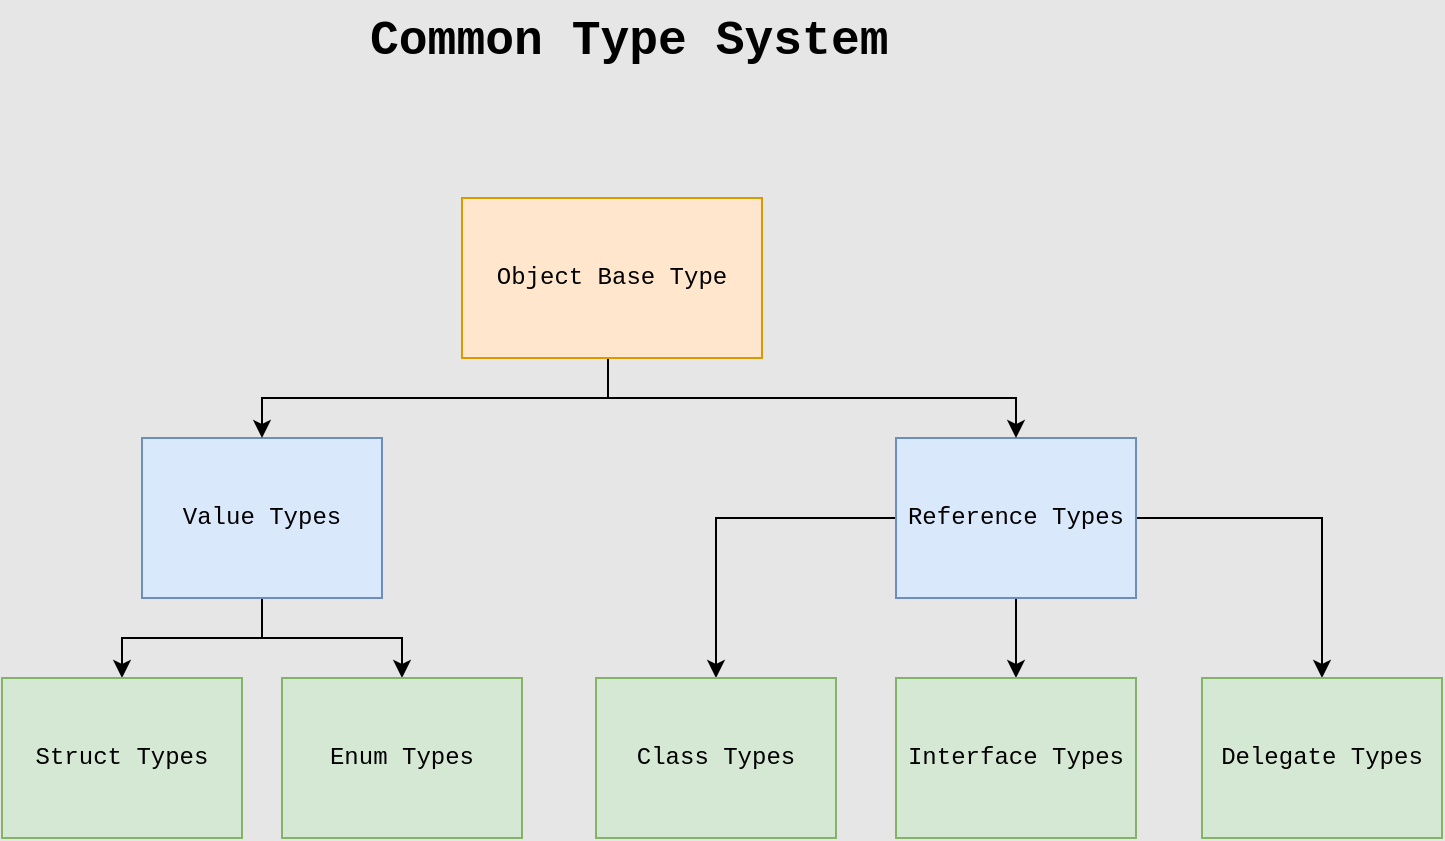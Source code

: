 <mxfile version="26.2.2" pages="2">
  <diagram name="CTS" id="SCzipEtCktNAXdTUXLBd">
    <mxGraphModel dx="1044" dy="1122" grid="0" gridSize="10" guides="1" tooltips="1" connect="1" arrows="1" fold="1" page="0" pageScale="1" pageWidth="850" pageHeight="1100" background="#E6E6E6" math="0" shadow="0">
      <root>
        <mxCell id="0" />
        <mxCell id="1" parent="0" />
        <mxCell id="pFyymdq8FtXC2FNKm0dv-9" value="" style="edgeStyle=orthogonalEdgeStyle;rounded=0;orthogonalLoop=1;jettySize=auto;html=1;" parent="1" source="pFyymdq8FtXC2FNKm0dv-1" target="pFyymdq8FtXC2FNKm0dv-8" edge="1">
          <mxGeometry relative="1" as="geometry" />
        </mxCell>
        <mxCell id="pFyymdq8FtXC2FNKm0dv-25" style="edgeStyle=orthogonalEdgeStyle;rounded=0;orthogonalLoop=1;jettySize=auto;html=1;" parent="1" source="pFyymdq8FtXC2FNKm0dv-1" target="pFyymdq8FtXC2FNKm0dv-24" edge="1">
          <mxGeometry relative="1" as="geometry" />
        </mxCell>
        <mxCell id="pFyymdq8FtXC2FNKm0dv-1" value="Value Types" style="rounded=0;whiteSpace=wrap;html=1;fillColor=#dae8fc;strokeColor=#6c8ebf;fontFamily=Courier New;" parent="1" vertex="1">
          <mxGeometry x="250" y="200" width="120" height="80" as="geometry" />
        </mxCell>
        <mxCell id="pFyymdq8FtXC2FNKm0dv-16" value="" style="edgeStyle=orthogonalEdgeStyle;rounded=0;orthogonalLoop=1;jettySize=auto;html=1;" parent="1" source="pFyymdq8FtXC2FNKm0dv-2" target="pFyymdq8FtXC2FNKm0dv-15" edge="1">
          <mxGeometry relative="1" as="geometry" />
        </mxCell>
        <mxCell id="pFyymdq8FtXC2FNKm0dv-18" style="edgeStyle=orthogonalEdgeStyle;rounded=0;orthogonalLoop=1;jettySize=auto;html=1;entryX=0.5;entryY=0;entryDx=0;entryDy=0;" parent="1" source="pFyymdq8FtXC2FNKm0dv-2" target="pFyymdq8FtXC2FNKm0dv-17" edge="1">
          <mxGeometry relative="1" as="geometry" />
        </mxCell>
        <mxCell id="pFyymdq8FtXC2FNKm0dv-23" style="edgeStyle=orthogonalEdgeStyle;rounded=0;orthogonalLoop=1;jettySize=auto;html=1;" parent="1" source="pFyymdq8FtXC2FNKm0dv-2" target="pFyymdq8FtXC2FNKm0dv-20" edge="1">
          <mxGeometry relative="1" as="geometry" />
        </mxCell>
        <mxCell id="pFyymdq8FtXC2FNKm0dv-2" value="Reference Types" style="rounded=0;whiteSpace=wrap;html=1;fillColor=#dae8fc;strokeColor=#6c8ebf;fontFamily=Courier New;" parent="1" vertex="1">
          <mxGeometry x="627" y="200" width="120" height="80" as="geometry" />
        </mxCell>
        <mxCell id="pFyymdq8FtXC2FNKm0dv-5" style="edgeStyle=orthogonalEdgeStyle;rounded=0;orthogonalLoop=1;jettySize=auto;html=1;entryX=0.5;entryY=0;entryDx=0;entryDy=0;" parent="1" target="pFyymdq8FtXC2FNKm0dv-1" edge="1">
          <mxGeometry relative="1" as="geometry">
            <Array as="points">
              <mxPoint x="483" y="180" />
              <mxPoint x="310" y="180" />
            </Array>
            <mxPoint x="483" y="160" as="sourcePoint" />
            <mxPoint x="213" y="200" as="targetPoint" />
          </mxGeometry>
        </mxCell>
        <mxCell id="t4L0igrwcLJUIzDcsB35-9" style="edgeStyle=orthogonalEdgeStyle;rounded=0;orthogonalLoop=1;jettySize=auto;html=1;" parent="1" source="pFyymdq8FtXC2FNKm0dv-3" target="pFyymdq8FtXC2FNKm0dv-2" edge="1">
          <mxGeometry relative="1" as="geometry">
            <Array as="points">
              <mxPoint x="483" y="180" />
              <mxPoint x="687" y="180" />
            </Array>
          </mxGeometry>
        </mxCell>
        <mxCell id="pFyymdq8FtXC2FNKm0dv-3" value="Object Base Type" style="rounded=0;whiteSpace=wrap;html=1;fillColor=#ffe6cc;strokeColor=#d79b00;fontFamily=Courier New;" parent="1" vertex="1">
          <mxGeometry x="410" y="80" width="150" height="80" as="geometry" />
        </mxCell>
        <mxCell id="pFyymdq8FtXC2FNKm0dv-8" value="Struct Types" style="rounded=0;whiteSpace=wrap;html=1;fillColor=#d5e8d4;strokeColor=#82b366;fontFamily=Courier New;" parent="1" vertex="1">
          <mxGeometry x="180" y="320" width="120" height="80" as="geometry" />
        </mxCell>
        <mxCell id="pFyymdq8FtXC2FNKm0dv-15" value="Class Types" style="rounded=0;whiteSpace=wrap;html=1;fillColor=#d5e8d4;strokeColor=#82b366;fontFamily=Courier New;" parent="1" vertex="1">
          <mxGeometry x="477" y="320" width="120" height="80" as="geometry" />
        </mxCell>
        <mxCell id="pFyymdq8FtXC2FNKm0dv-17" value="Interface Types" style="rounded=0;whiteSpace=wrap;html=1;fillColor=#d5e8d4;strokeColor=#82b366;fontFamily=Courier New;" parent="1" vertex="1">
          <mxGeometry x="627" y="320" width="120" height="80" as="geometry" />
        </mxCell>
        <mxCell id="pFyymdq8FtXC2FNKm0dv-20" value="Delegate Types" style="rounded=0;whiteSpace=wrap;html=1;fillColor=#d5e8d4;strokeColor=#82b366;fontFamily=Courier New;" parent="1" vertex="1">
          <mxGeometry x="780" y="320" width="120" height="80" as="geometry" />
        </mxCell>
        <mxCell id="pFyymdq8FtXC2FNKm0dv-24" value="Enum Types" style="rounded=0;whiteSpace=wrap;html=1;fillColor=#d5e8d4;strokeColor=#82b366;fontFamily=Courier New;" parent="1" vertex="1">
          <mxGeometry x="320" y="320" width="120" height="80" as="geometry" />
        </mxCell>
        <mxCell id="t4L0igrwcLJUIzDcsB35-11" value="&lt;h1 style=&quot;margin-top: 0px;&quot;&gt;Common Type System&lt;/h1&gt;&lt;p&gt;&lt;br&gt;&lt;/p&gt;" style="text;html=1;whiteSpace=wrap;overflow=hidden;rounded=0;fontFamily=Courier New;" parent="1" vertex="1">
          <mxGeometry x="362" y="-19" width="265" height="34" as="geometry" />
        </mxCell>
      </root>
    </mxGraphModel>
  </diagram>
  <diagram id="uYDQAHMcbEDIhAO_OXDJ" name="CTS &amp; BCL">
    <mxGraphModel dx="1894" dy="722" grid="0" gridSize="10" guides="1" tooltips="1" connect="1" arrows="1" fold="1" page="1" pageScale="1" pageWidth="850" pageHeight="1100" background="#E6E6E6" math="0" shadow="0">
      <root>
        <mxCell id="0" />
        <mxCell id="1" parent="0" />
        <mxCell id="guHws8OZGT5DTx0KuzaD-2" value="" style="rounded=0;whiteSpace=wrap;html=1;fillColor=#dae8fc;strokeColor=#6c8ebf;fontFamily=Courier New;" parent="1" vertex="1">
          <mxGeometry x="685.5" y="410" width="1240" height="360" as="geometry" />
        </mxCell>
        <mxCell id="nL2eRSG1Bn1uYu0q3tKg-2" value="" style="rounded=0;whiteSpace=wrap;html=1;fillColor=#dae8fc;strokeColor=#6c8ebf;fontFamily=Courier New;" parent="1" vertex="1">
          <mxGeometry x="-256" y="410" width="916" height="540" as="geometry" />
        </mxCell>
        <mxCell id="TLXC6I05mGogAeZOHkWs-3" value="" style="rounded=0;whiteSpace=wrap;html=1;fillColor=#d5e8d4;strokeColor=#82b366;fontFamily=Courier New;" parent="1" vertex="1">
          <mxGeometry x="214" y="555" width="406" height="375" as="geometry" />
        </mxCell>
        <mxCell id="PZ6SN8qWG8xd7Zd_0B5k-2" value="" style="rounded=0;whiteSpace=wrap;html=1;fillColor=#d5e8d4;strokeColor=#82b366;fontFamily=Courier New;" parent="1" vertex="1">
          <mxGeometry x="-226" y="555" width="406" height="375" as="geometry" />
        </mxCell>
        <mxCell id="mtHC3la8U4sNzFOJ006H-22" value="" style="rounded=0;whiteSpace=wrap;html=1;fillColor=#cdeb8b;strokeColor=#36393d;fontFamily=Courier New;" parent="1" vertex="1">
          <mxGeometry x="-201" y="614" width="220" height="290" as="geometry" />
        </mxCell>
        <mxCell id="KGBUz6Hdq9q-nIiexfcW-2" style="edgeStyle=orthogonalEdgeStyle;rounded=0;orthogonalLoop=1;jettySize=auto;html=1;entryX=0.5;entryY=0;entryDx=0;entryDy=0;exitX=0.5;exitY=1;exitDx=0;exitDy=0;" parent="1" source="qHQSlAcMS4U3UeBjl9MG-1" target="TLXC6I05mGogAeZOHkWs-3" edge="1">
          <mxGeometry relative="1" as="geometry">
            <mxPoint x="198.474" y="510" as="sourcePoint" />
          </mxGeometry>
        </mxCell>
        <mxCell id="KGBUz6Hdq9q-nIiexfcW-3" style="edgeStyle=orthogonalEdgeStyle;rounded=0;orthogonalLoop=1;jettySize=auto;html=1;entryX=0.5;entryY=0;entryDx=0;entryDy=0;exitX=0.5;exitY=1;exitDx=0;exitDy=0;" parent="1" source="qHQSlAcMS4U3UeBjl9MG-1" target="PZ6SN8qWG8xd7Zd_0B5k-2" edge="1">
          <mxGeometry relative="1" as="geometry">
            <mxPoint x="198.474" y="510" as="sourcePoint" />
          </mxGeometry>
        </mxCell>
        <mxCell id="guHws8OZGT5DTx0KuzaD-24" style="edgeStyle=orthogonalEdgeStyle;rounded=0;orthogonalLoop=1;jettySize=auto;html=1;entryX=0.5;entryY=0;entryDx=0;entryDy=0;" parent="1" source="mtHC3la8U4sNzFOJ006H-10" target="guHws8OZGT5DTx0KuzaD-2" edge="1">
          <mxGeometry relative="1" as="geometry">
            <Array as="points">
              <mxPoint x="1305.5" y="335" />
            </Array>
          </mxGeometry>
        </mxCell>
        <mxCell id="MkdtKNUaq_Y47CqVrVIp-1" style="edgeStyle=orthogonalEdgeStyle;rounded=0;orthogonalLoop=1;jettySize=auto;html=1;entryX=0.5;entryY=0;entryDx=0;entryDy=0;" parent="1" source="mtHC3la8U4sNzFOJ006H-10" target="qHQSlAcMS4U3UeBjl9MG-1" edge="1">
          <mxGeometry relative="1" as="geometry" />
        </mxCell>
        <mxCell id="mtHC3la8U4sNzFOJ006H-10" value="&lt;font style=&quot;font-size: 18px;&quot; face=&quot;Courier New&quot;&gt;System.Object&lt;/font&gt;" style="rounded=0;whiteSpace=wrap;html=1;fillColor=#1ba1e2;strokeColor=#006EAF;fontColor=#ffffff;" parent="1" vertex="1">
          <mxGeometry x="560" y="300" width="180" height="70" as="geometry" />
        </mxCell>
        <mxCell id="mtHC3la8U4sNzFOJ006H-11" value="System.Int32" style="rounded=0;whiteSpace=wrap;html=1;fillColor=#d5e8d4;strokeColor=#82b366;fontFamily=Courier New;" parent="1" vertex="1">
          <mxGeometry x="-151" y="674" width="120" height="30" as="geometry" />
        </mxCell>
        <mxCell id="mtHC3la8U4sNzFOJ006H-16" value="System.Boolean" style="rounded=0;whiteSpace=wrap;html=1;fillColor=#d5e8d4;strokeColor=#82b366;fontFamily=Courier New;" parent="1" vertex="1">
          <mxGeometry x="-151" y="713.5" width="120" height="30" as="geometry" />
        </mxCell>
        <mxCell id="mtHC3la8U4sNzFOJ006H-18" value="System.Char" style="rounded=0;whiteSpace=wrap;html=1;fillColor=#d5e8d4;strokeColor=#82b366;fontFamily=Courier New;" parent="1" vertex="1">
          <mxGeometry x="-151" y="756" width="120" height="30" as="geometry" />
        </mxCell>
        <mxCell id="mtHC3la8U4sNzFOJ006H-19" value="System.Byte" style="rounded=0;whiteSpace=wrap;html=1;fillColor=#d5e8d4;strokeColor=#82b366;fontFamily=Courier New;" parent="1" vertex="1">
          <mxGeometry x="-151" y="796" width="120" height="30" as="geometry" />
        </mxCell>
        <mxCell id="mtHC3la8U4sNzFOJ006H-23" value="&lt;font style=&quot;font-size: 13px;&quot;&gt;Built-In Primitive&lt;/font&gt;" style="text;html=1;align=center;verticalAlign=middle;whiteSpace=wrap;rounded=0;fontSize=15;fontStyle=1;fontFamily=Courier New;" parent="1" vertex="1">
          <mxGeometry x="-166.5" y="628" width="151" height="30" as="geometry" />
        </mxCell>
        <mxCell id="mtHC3la8U4sNzFOJ006H-25" value="And More..." style="rounded=0;whiteSpace=wrap;html=1;fillColor=#d5e8d4;strokeColor=#82b366;fontFamily=Courier New;" parent="1" vertex="1">
          <mxGeometry x="-151" y="836" width="120" height="30" as="geometry" />
        </mxCell>
        <mxCell id="mtHC3la8U4sNzFOJ006H-28" value="&lt;span style=&quot;font-weight: 700;&quot;&gt;&lt;font style=&quot;font-size: 13px;&quot;&gt;User Defined Structs&lt;/font&gt;&lt;/span&gt;" style="rounded=0;whiteSpace=wrap;html=1;fillColor=#cdeb8b;strokeColor=#36393d;fontFamily=Courier New;" parent="1" vertex="1">
          <mxGeometry x="37" y="614" width="120" height="46" as="geometry" />
        </mxCell>
        <mxCell id="nL2eRSG1Bn1uYu0q3tKg-1" value="Struct Types" style="text;html=1;align=center;verticalAlign=middle;whiteSpace=wrap;rounded=0;fontSize=15;fontStyle=1;fontFamily=Courier New;" parent="1" vertex="1">
          <mxGeometry x="-81" y="565" width="130" height="30" as="geometry" />
        </mxCell>
        <mxCell id="TLXC6I05mGogAeZOHkWs-1" value="&lt;font&gt;Value Types&lt;/font&gt;" style="text;html=1;align=center;verticalAlign=middle;whiteSpace=wrap;rounded=0;fontSize=15;fontStyle=1;fontFamily=Courier New;" parent="1" vertex="1">
          <mxGeometry x="-240" y="420" width="130" height="30" as="geometry" />
        </mxCell>
        <mxCell id="TLXC6I05mGogAeZOHkWs-4" value="Enum Types" style="text;html=1;align=center;verticalAlign=middle;whiteSpace=wrap;rounded=0;fontSize=15;fontStyle=1;fontFamily=Courier New;" parent="1" vertex="1">
          <mxGeometry x="342" y="565" width="130" height="30" as="geometry" />
        </mxCell>
        <mxCell id="guHws8OZGT5DTx0KuzaD-3" value="" style="rounded=0;whiteSpace=wrap;html=1;fillColor=#d5e8d4;strokeColor=#82b366;fontFamily=Courier New;" parent="1" vertex="1">
          <mxGeometry x="715.5" y="460" width="380" height="280" as="geometry" />
        </mxCell>
        <mxCell id="guHws8OZGT5DTx0KuzaD-4" value="Class Types" style="text;html=1;align=center;verticalAlign=middle;whiteSpace=wrap;rounded=0;fontSize=15;fontStyle=1;fontFamily=Courier New;" parent="1" vertex="1">
          <mxGeometry x="825.5" y="470" width="130" height="30" as="geometry" />
        </mxCell>
        <mxCell id="guHws8OZGT5DTx0KuzaD-12" value="&lt;font&gt;Reference Types&lt;/font&gt;" style="text;html=1;align=center;verticalAlign=middle;whiteSpace=wrap;rounded=0;fontSize=15;fontStyle=1;fontFamily=Courier New;" parent="1" vertex="1">
          <mxGeometry x="715.5" y="420" width="145" height="30" as="geometry" />
        </mxCell>
        <mxCell id="guHws8OZGT5DTx0KuzaD-18" value="" style="rounded=0;whiteSpace=wrap;html=1;fillColor=#cdeb8b;strokeColor=#36393d;fontFamily=Courier New;" parent="1" vertex="1">
          <mxGeometry x="745.5" y="520" width="180" height="190" as="geometry" />
        </mxCell>
        <mxCell id="guHws8OZGT5DTx0KuzaD-19" value="&lt;font style=&quot;font-size: 13px;&quot;&gt;Built-In Classes&lt;/font&gt;" style="text;html=1;align=center;verticalAlign=middle;whiteSpace=wrap;rounded=0;fontSize=15;fontStyle=1;fontFamily=Courier New;" parent="1" vertex="1">
          <mxGeometry x="770.5" y="525" width="130" height="30" as="geometry" />
        </mxCell>
        <mxCell id="guHws8OZGT5DTx0KuzaD-20" value="System.String" style="rounded=0;whiteSpace=wrap;html=1;fillColor=#d5e8d4;strokeColor=#82b366;fontFamily=Courier New;" parent="1" vertex="1">
          <mxGeometry x="775.5" y="565" width="120" height="30" as="geometry" />
        </mxCell>
        <mxCell id="guHws8OZGT5DTx0KuzaD-21" value="System.Array" style="rounded=0;whiteSpace=wrap;html=1;fillColor=#d5e8d4;strokeColor=#82b366;fontFamily=Courier New;" parent="1" vertex="1">
          <mxGeometry x="775.5" y="605" width="120" height="30" as="geometry" />
        </mxCell>
        <mxCell id="guHws8OZGT5DTx0KuzaD-22" value="And More..." style="rounded=0;whiteSpace=wrap;html=1;fillColor=#d5e8d4;strokeColor=#82b366;fontFamily=Courier New;" parent="1" vertex="1">
          <mxGeometry x="775.5" y="649" width="120" height="30" as="geometry" />
        </mxCell>
        <mxCell id="guHws8OZGT5DTx0KuzaD-23" value="&lt;span style=&quot;font-weight: 700;&quot;&gt;&lt;font style=&quot;font-size: 13px;&quot;&gt;User Defined Classes&lt;/font&gt;&lt;/span&gt;" style="rounded=0;whiteSpace=wrap;html=1;fillColor=#cdeb8b;strokeColor=#36393d;fontFamily=Courier New;" parent="1" vertex="1">
          <mxGeometry x="950.5" y="520" width="120" height="50" as="geometry" />
        </mxCell>
        <mxCell id="dyjnIJfLNbsuV1S5eZRR-9" value="" style="rounded=0;whiteSpace=wrap;html=1;fillColor=#d5e8d4;strokeColor=#82b366;fontFamily=Courier New;" parent="1" vertex="1">
          <mxGeometry x="1115.5" y="460" width="380" height="280" as="geometry" />
        </mxCell>
        <mxCell id="dyjnIJfLNbsuV1S5eZRR-10" value="Interface Types" style="text;html=1;align=center;verticalAlign=middle;whiteSpace=wrap;rounded=0;fontSize=15;fontStyle=1;fontFamily=Courier New;" parent="1" vertex="1">
          <mxGeometry x="1225.5" y="470" width="154.5" height="30" as="geometry" />
        </mxCell>
        <mxCell id="dyjnIJfLNbsuV1S5eZRR-11" value="" style="rounded=0;whiteSpace=wrap;html=1;fillColor=#cdeb8b;strokeColor=#36393d;fontFamily=Courier New;" parent="1" vertex="1">
          <mxGeometry x="1145.5" y="520" width="180" height="190" as="geometry" />
        </mxCell>
        <mxCell id="dyjnIJfLNbsuV1S5eZRR-12" value="&lt;font style=&quot;font-size: 13px;&quot;&gt;Built-In Interfaces&lt;/font&gt;" style="text;html=1;align=center;verticalAlign=middle;whiteSpace=wrap;rounded=0;fontSize=15;fontStyle=1;fontFamily=Courier New;" parent="1" vertex="1">
          <mxGeometry x="1170.5" y="525" width="130" height="30" as="geometry" />
        </mxCell>
        <mxCell id="dyjnIJfLNbsuV1S5eZRR-13" value="IComparable" style="rounded=0;whiteSpace=wrap;html=1;fillColor=#d5e8d4;strokeColor=#82b366;fontFamily=Courier New;" parent="1" vertex="1">
          <mxGeometry x="1175.5" y="565" width="120" height="30" as="geometry" />
        </mxCell>
        <mxCell id="dyjnIJfLNbsuV1S5eZRR-14" value="IEnumerable" style="rounded=0;whiteSpace=wrap;html=1;fillColor=#d5e8d4;strokeColor=#82b366;fontFamily=Courier New;" parent="1" vertex="1">
          <mxGeometry x="1175.5" y="605" width="120" height="30" as="geometry" />
        </mxCell>
        <mxCell id="dyjnIJfLNbsuV1S5eZRR-15" value="And More..." style="rounded=0;whiteSpace=wrap;html=1;fillColor=#d5e8d4;strokeColor=#82b366;fontFamily=Courier New;" parent="1" vertex="1">
          <mxGeometry x="1175.5" y="649" width="120" height="30" as="geometry" />
        </mxCell>
        <mxCell id="dyjnIJfLNbsuV1S5eZRR-16" value="&lt;span style=&quot;font-weight: 700;&quot;&gt;&lt;font style=&quot;font-size: 13px;&quot;&gt;User Defined Interfaces&lt;/font&gt;&lt;/span&gt;" style="rounded=0;whiteSpace=wrap;html=1;fillColor=#cdeb8b;strokeColor=#36393d;fontFamily=Courier New;" parent="1" vertex="1">
          <mxGeometry x="1350.5" y="520" width="120" height="50" as="geometry" />
        </mxCell>
        <mxCell id="dyjnIJfLNbsuV1S5eZRR-17" value="" style="rounded=0;whiteSpace=wrap;html=1;fillColor=#d5e8d4;strokeColor=#82b366;fontFamily=Courier New;" parent="1" vertex="1">
          <mxGeometry x="1515.5" y="460" width="380" height="280" as="geometry" />
        </mxCell>
        <mxCell id="dyjnIJfLNbsuV1S5eZRR-18" value="Delegate Types" style="text;html=1;align=center;verticalAlign=middle;whiteSpace=wrap;rounded=0;fontSize=15;fontStyle=1;fontFamily=Courier New;" parent="1" vertex="1">
          <mxGeometry x="1625.5" y="470" width="130" height="30" as="geometry" />
        </mxCell>
        <mxCell id="dyjnIJfLNbsuV1S5eZRR-19" value="" style="rounded=0;whiteSpace=wrap;html=1;fillColor=#cdeb8b;strokeColor=#36393d;fontFamily=Courier New;" parent="1" vertex="1">
          <mxGeometry x="1545.5" y="520" width="180" height="190" as="geometry" />
        </mxCell>
        <mxCell id="dyjnIJfLNbsuV1S5eZRR-20" value="&lt;font style=&quot;font-size: 13px;&quot;&gt;Built-In Delegates&lt;/font&gt;" style="text;html=1;align=center;verticalAlign=middle;whiteSpace=wrap;rounded=0;fontSize=15;fontStyle=1;fontFamily=Courier New;" parent="1" vertex="1">
          <mxGeometry x="1570.5" y="525" width="130" height="30" as="geometry" />
        </mxCell>
        <mxCell id="dyjnIJfLNbsuV1S5eZRR-21" value="Action" style="rounded=0;whiteSpace=wrap;html=1;fillColor=#d5e8d4;strokeColor=#82b366;fontFamily=Courier New;" parent="1" vertex="1">
          <mxGeometry x="1575.5" y="565" width="120" height="30" as="geometry" />
        </mxCell>
        <mxCell id="dyjnIJfLNbsuV1S5eZRR-22" value="Func" style="rounded=0;whiteSpace=wrap;html=1;fillColor=#d5e8d4;strokeColor=#82b366;fontFamily=Courier New;" parent="1" vertex="1">
          <mxGeometry x="1575.5" y="605" width="120" height="30" as="geometry" />
        </mxCell>
        <mxCell id="dyjnIJfLNbsuV1S5eZRR-23" value="And More..." style="rounded=0;whiteSpace=wrap;html=1;fillColor=#d5e8d4;strokeColor=#82b366;fontFamily=Courier New;" parent="1" vertex="1">
          <mxGeometry x="1575.5" y="649" width="120" height="30" as="geometry" />
        </mxCell>
        <mxCell id="dyjnIJfLNbsuV1S5eZRR-24" value="&lt;span style=&quot;font-weight: 700;&quot;&gt;&lt;font style=&quot;font-size: 13px;&quot;&gt;User Defined&amp;nbsp;&lt;/font&gt;&lt;/span&gt;&lt;div&gt;&lt;b style=&quot;&quot;&gt;&lt;font style=&quot;font-size: 13px;&quot;&gt;Delegates&lt;/font&gt;&lt;/b&gt;&lt;/div&gt;" style="rounded=0;whiteSpace=wrap;html=1;fillColor=#cdeb8b;strokeColor=#36393d;fontFamily=Courier New;" parent="1" vertex="1">
          <mxGeometry x="1750.5" y="520" width="120" height="50" as="geometry" />
        </mxCell>
        <mxCell id="DIUhHF4-0PqUWavtk5YG-1" value="&lt;h1 style=&quot;margin-top: 0px;&quot;&gt;Common Type System &amp;amp; Base Class Library&lt;/h1&gt;&lt;p&gt;&lt;br&gt;&lt;/p&gt;" style="text;html=1;whiteSpace=wrap;overflow=hidden;rounded=0;fontFamily=Courier New;" parent="1" vertex="1">
          <mxGeometry x="362" y="194" width="576" height="39" as="geometry" />
        </mxCell>
        <mxCell id="bAcX32m0YSb8y2DRC9Dt-1" value="&lt;span style=&quot;font-weight: 700;&quot;&gt;&lt;font style=&quot;font-size: 13px;&quot;&gt;User Defined Enums&lt;/font&gt;&lt;/span&gt;" style="rounded=0;whiteSpace=wrap;html=1;fillColor=#cdeb8b;strokeColor=#36393d;fontFamily=Courier New;" parent="1" vertex="1">
          <mxGeometry x="480" y="614" width="120" height="45" as="geometry" />
        </mxCell>
        <mxCell id="KGBUz6Hdq9q-nIiexfcW-1" value="" style="rounded=0;whiteSpace=wrap;html=1;fillColor=#cdeb8b;strokeColor=#36393d;fontFamily=Courier New;" parent="1" vertex="1">
          <mxGeometry x="244.5" y="614" width="220" height="290" as="geometry" />
        </mxCell>
        <mxCell id="bAcX32m0YSb8y2DRC9Dt-6" value="ConsoleColor" style="rounded=0;whiteSpace=wrap;html=1;fillColor=#d5e8d4;strokeColor=#82b366;fontFamily=Courier New;" parent="1" vertex="1">
          <mxGeometry x="294.5" y="674" width="120" height="30" as="geometry" />
        </mxCell>
        <mxCell id="bAcX32m0YSb8y2DRC9Dt-7" value="&lt;font style=&quot;font-size: 13px;&quot;&gt;Built-In Enums&lt;/font&gt;" style="text;html=1;align=center;verticalAlign=middle;whiteSpace=wrap;rounded=0;fontSize=15;fontStyle=1;fontFamily=Courier New;" parent="1" vertex="1">
          <mxGeometry x="279" y="628" width="151" height="30" as="geometry" />
        </mxCell>
        <mxCell id="bAcX32m0YSb8y2DRC9Dt-8" value="DayOfWeek" style="rounded=0;whiteSpace=wrap;html=1;fillColor=#d5e8d4;strokeColor=#82b366;fontFamily=Courier New;" parent="1" vertex="1">
          <mxGeometry x="294.5" y="727.5" width="120" height="30" as="geometry" />
        </mxCell>
        <mxCell id="bAcX32m0YSb8y2DRC9Dt-9" value="SpecialFolder" style="rounded=0;whiteSpace=wrap;html=1;fillColor=#d5e8d4;strokeColor=#82b366;fontFamily=Courier New;" parent="1" vertex="1">
          <mxGeometry x="294.5" y="780" width="120" height="30" as="geometry" />
        </mxCell>
        <mxCell id="bAcX32m0YSb8y2DRC9Dt-10" value="And More..." style="rounded=0;whiteSpace=wrap;html=1;fillColor=#d5e8d4;strokeColor=#82b366;fontFamily=Courier New;" parent="1" vertex="1">
          <mxGeometry x="294.5" y="830" width="120" height="30" as="geometry" />
        </mxCell>
        <mxCell id="qHQSlAcMS4U3UeBjl9MG-1" value="&lt;font style=&quot;font-size: 18px;&quot; face=&quot;Courier New&quot;&gt;System.ValueType&lt;/font&gt;" style="rounded=0;whiteSpace=wrap;html=1;fillColor=#60a917;strokeColor=#2D7600;fontColor=#ffffff;" parent="1" vertex="1">
          <mxGeometry x="91.5" y="436" width="203" height="70" as="geometry" />
        </mxCell>
      </root>
    </mxGraphModel>
  </diagram>
</mxfile>
